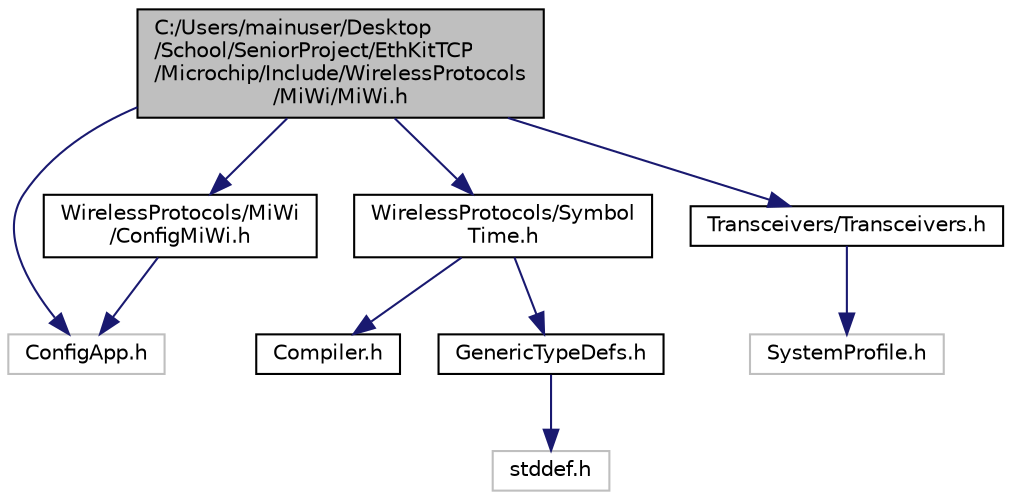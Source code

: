 digraph "C:/Users/mainuser/Desktop/School/SeniorProject/EthKitTCP/Microchip/Include/WirelessProtocols/MiWi/MiWi.h"
{
  edge [fontname="Helvetica",fontsize="10",labelfontname="Helvetica",labelfontsize="10"];
  node [fontname="Helvetica",fontsize="10",shape=record];
  Node1 [label="C:/Users/mainuser/Desktop\l/School/SeniorProject/EthKitTCP\l/Microchip/Include/WirelessProtocols\l/MiWi/MiWi.h",height=0.2,width=0.4,color="black", fillcolor="grey75", style="filled", fontcolor="black"];
  Node1 -> Node2 [color="midnightblue",fontsize="10",style="solid"];
  Node2 [label="ConfigApp.h",height=0.2,width=0.4,color="grey75", fillcolor="white", style="filled"];
  Node1 -> Node3 [color="midnightblue",fontsize="10",style="solid"];
  Node3 [label="WirelessProtocols/Symbol\lTime.h",height=0.2,width=0.4,color="black", fillcolor="white", style="filled",URL="$_symbol_time_8h.html"];
  Node3 -> Node4 [color="midnightblue",fontsize="10",style="solid"];
  Node4 [label="Compiler.h",height=0.2,width=0.4,color="black", fillcolor="white", style="filled",URL="$_compiler_8h.html"];
  Node3 -> Node5 [color="midnightblue",fontsize="10",style="solid"];
  Node5 [label="GenericTypeDefs.h",height=0.2,width=0.4,color="black", fillcolor="white", style="filled",URL="$_generic_type_defs_8h.html"];
  Node5 -> Node6 [color="midnightblue",fontsize="10",style="solid"];
  Node6 [label="stddef.h",height=0.2,width=0.4,color="grey75", fillcolor="white", style="filled"];
  Node1 -> Node7 [color="midnightblue",fontsize="10",style="solid"];
  Node7 [label="Transceivers/Transceivers.h",height=0.2,width=0.4,color="black", fillcolor="white", style="filled",URL="$_transceivers_8h.html"];
  Node7 -> Node8 [color="midnightblue",fontsize="10",style="solid"];
  Node8 [label="SystemProfile.h",height=0.2,width=0.4,color="grey75", fillcolor="white", style="filled"];
  Node1 -> Node9 [color="midnightblue",fontsize="10",style="solid"];
  Node9 [label="WirelessProtocols/MiWi\l/ConfigMiWi.h",height=0.2,width=0.4,color="black", fillcolor="white", style="filled",URL="$_config_mi_wi_8h.html"];
  Node9 -> Node2 [color="midnightblue",fontsize="10",style="solid"];
}
